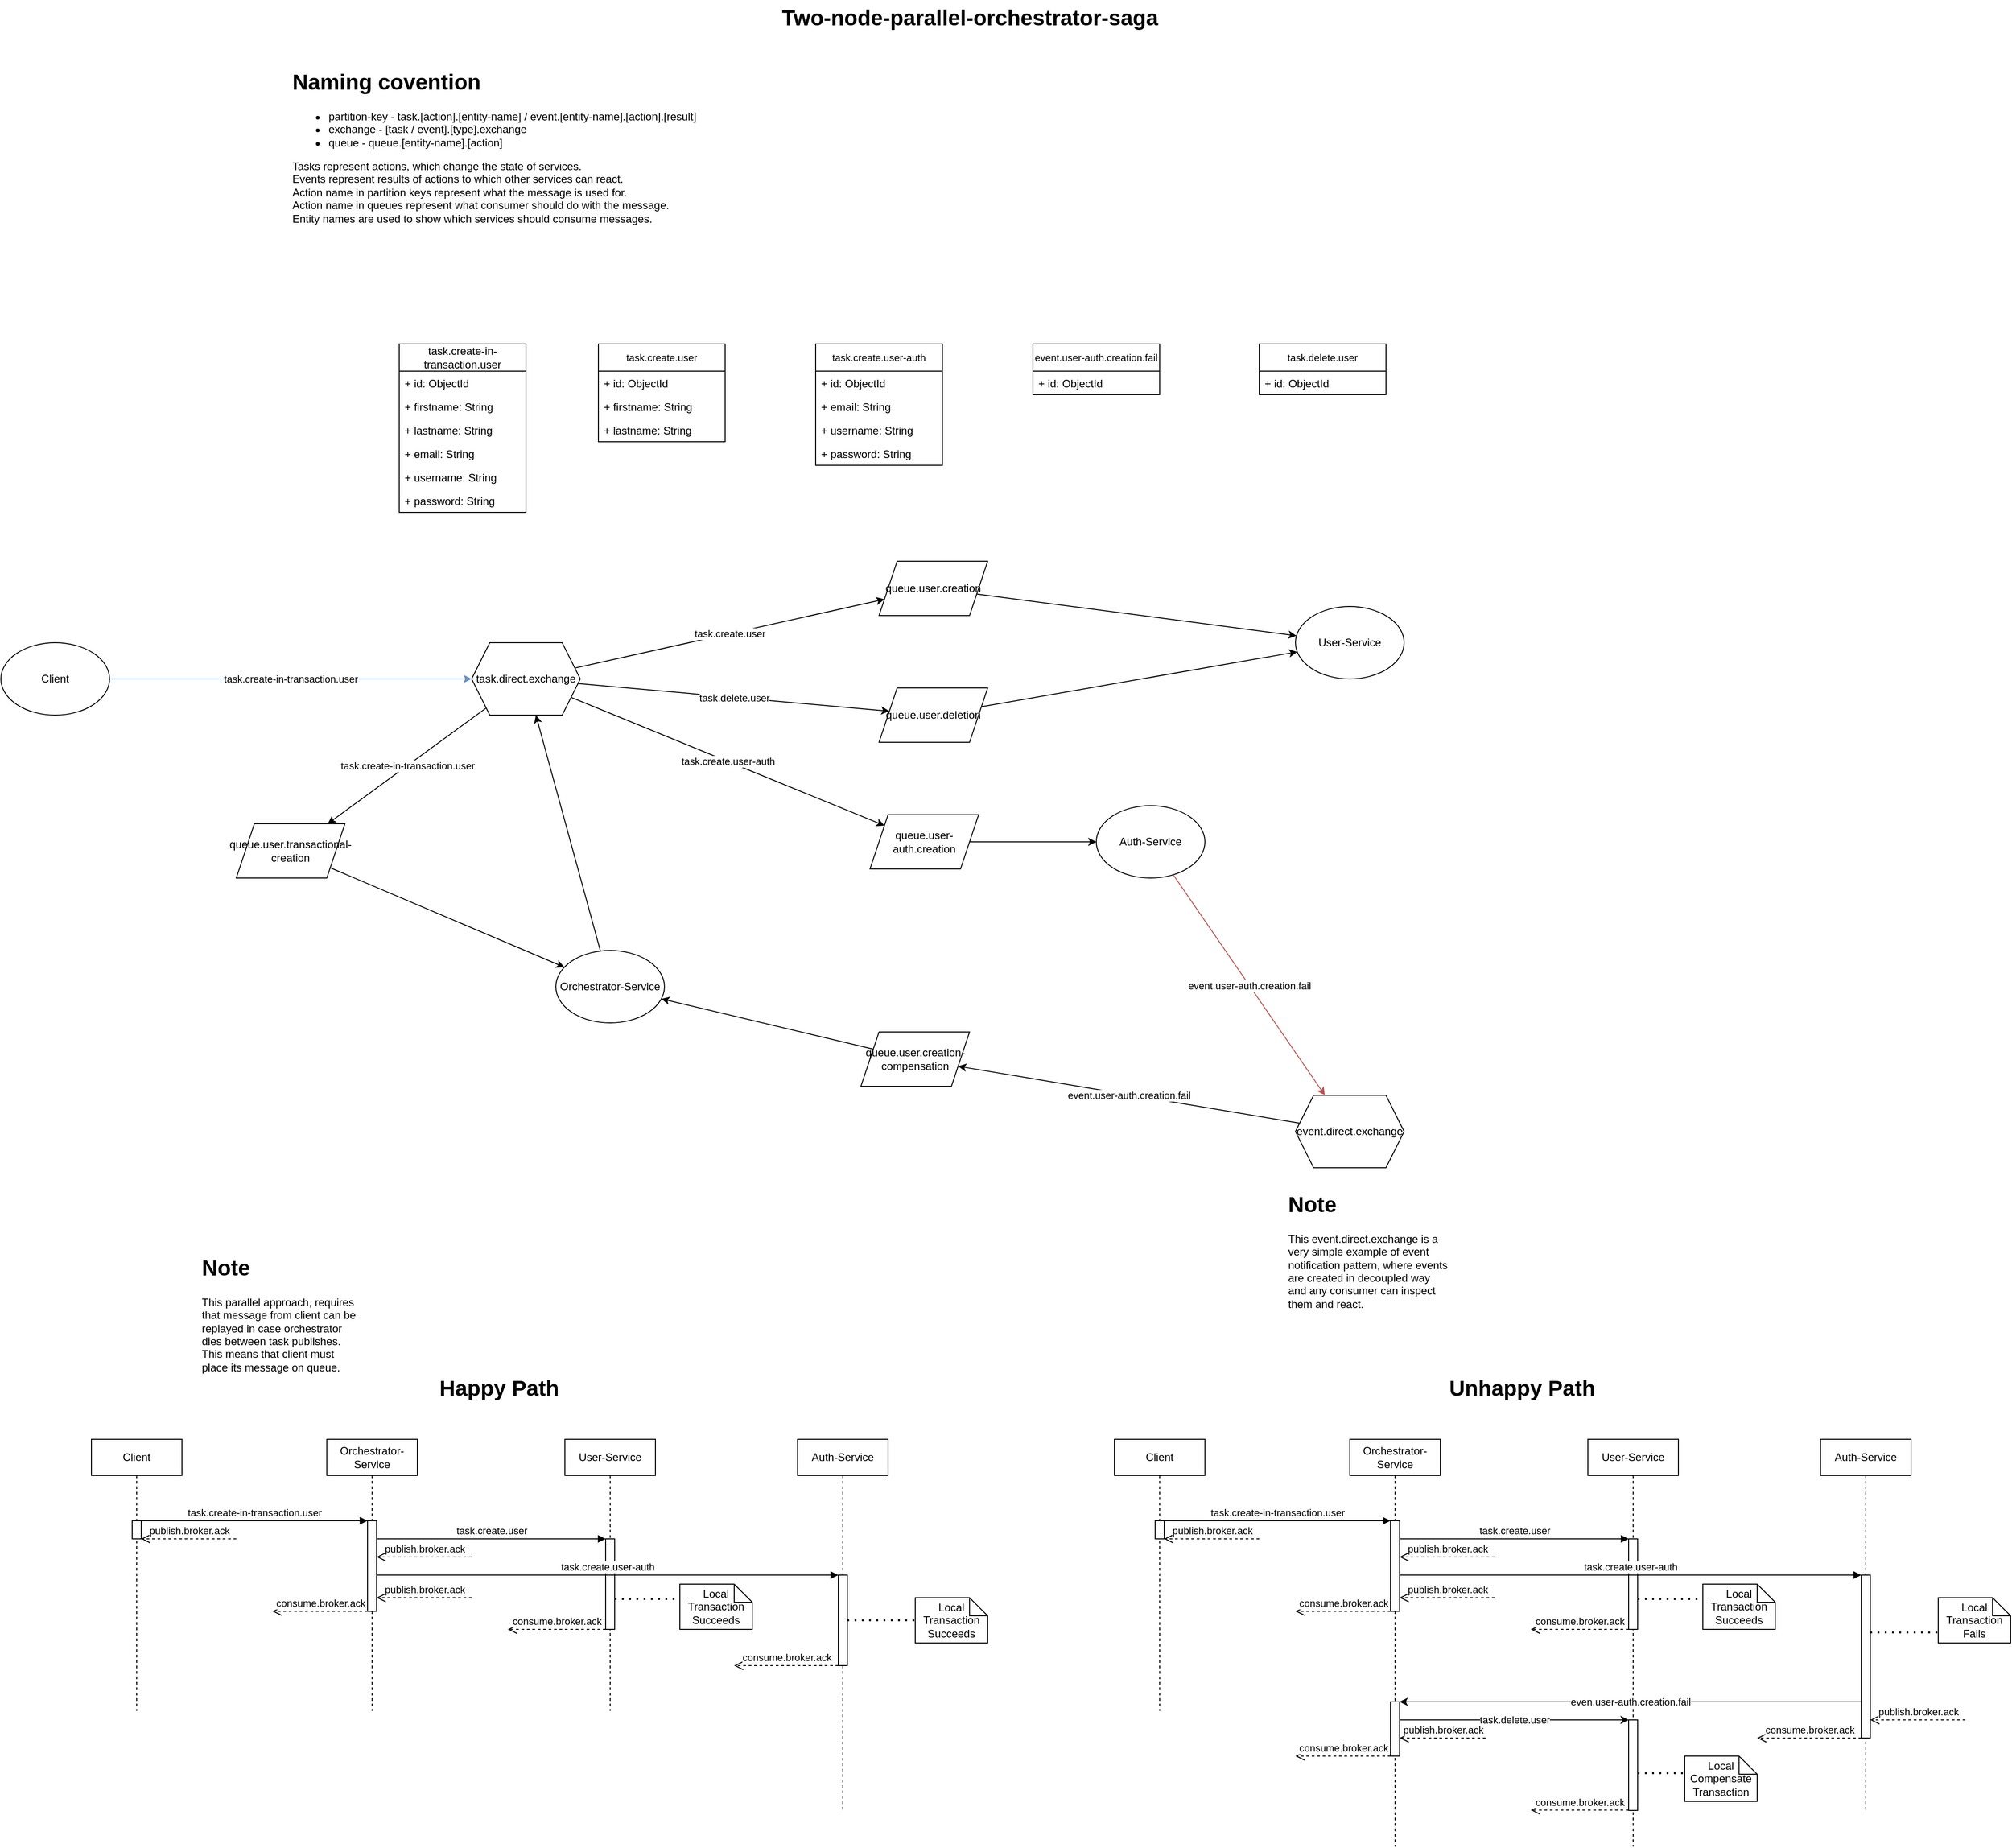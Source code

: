 <mxfile version="24.7.16">
  <diagram name="Page-1" id="NzpP9i2TKMvt96Eljstn">
    <mxGraphModel dx="2901" dy="1180" grid="1" gridSize="10" guides="1" tooltips="1" connect="1" arrows="1" fold="1" page="1" pageScale="1" pageWidth="827" pageHeight="1169" math="0" shadow="0">
      <root>
        <mxCell id="0" />
        <mxCell id="1" parent="0" />
        <mxCell id="4glLAtaTAABjFDv6GbT7-25" value="task.create-in-transaction.user" style="swimlane;fontStyle=0;childLayout=stackLayout;horizontal=1;startSize=30;fillColor=none;horizontalStack=0;resizeParent=1;resizeParentMax=0;resizeLast=0;collapsible=1;marginBottom=0;whiteSpace=wrap;html=1;" parent="1" vertex="1">
          <mxGeometry x="120" y="600" width="140" height="186" as="geometry" />
        </mxCell>
        <mxCell id="4glLAtaTAABjFDv6GbT7-26" value="+ id: ObjectId" style="text;strokeColor=none;fillColor=none;align=left;verticalAlign=top;spacingLeft=4;spacingRight=4;overflow=hidden;rotatable=0;points=[[0,0.5],[1,0.5]];portConstraint=eastwest;whiteSpace=wrap;html=1;" parent="4glLAtaTAABjFDv6GbT7-25" vertex="1">
          <mxGeometry y="30" width="140" height="26" as="geometry" />
        </mxCell>
        <mxCell id="4glLAtaTAABjFDv6GbT7-27" value="+ firstname: String" style="text;strokeColor=none;fillColor=none;align=left;verticalAlign=top;spacingLeft=4;spacingRight=4;overflow=hidden;rotatable=0;points=[[0,0.5],[1,0.5]];portConstraint=eastwest;whiteSpace=wrap;html=1;" parent="4glLAtaTAABjFDv6GbT7-25" vertex="1">
          <mxGeometry y="56" width="140" height="26" as="geometry" />
        </mxCell>
        <mxCell id="4glLAtaTAABjFDv6GbT7-28" value="+ lastname: String" style="text;strokeColor=none;fillColor=none;align=left;verticalAlign=top;spacingLeft=4;spacingRight=4;overflow=hidden;rotatable=0;points=[[0,0.5],[1,0.5]];portConstraint=eastwest;whiteSpace=wrap;html=1;" parent="4glLAtaTAABjFDv6GbT7-25" vertex="1">
          <mxGeometry y="82" width="140" height="26" as="geometry" />
        </mxCell>
        <mxCell id="4glLAtaTAABjFDv6GbT7-119" value="+ email: String" style="text;strokeColor=none;fillColor=none;align=left;verticalAlign=top;spacingLeft=4;spacingRight=4;overflow=hidden;rotatable=0;points=[[0,0.5],[1,0.5]];portConstraint=eastwest;whiteSpace=wrap;html=1;" parent="4glLAtaTAABjFDv6GbT7-25" vertex="1">
          <mxGeometry y="108" width="140" height="26" as="geometry" />
        </mxCell>
        <mxCell id="4glLAtaTAABjFDv6GbT7-120" value="+ username: String" style="text;strokeColor=none;fillColor=none;align=left;verticalAlign=top;spacingLeft=4;spacingRight=4;overflow=hidden;rotatable=0;points=[[0,0.5],[1,0.5]];portConstraint=eastwest;whiteSpace=wrap;html=1;" parent="4glLAtaTAABjFDv6GbT7-25" vertex="1">
          <mxGeometry y="134" width="140" height="26" as="geometry" />
        </mxCell>
        <mxCell id="4glLAtaTAABjFDv6GbT7-121" value="+ password: String" style="text;strokeColor=none;fillColor=none;align=left;verticalAlign=top;spacingLeft=4;spacingRight=4;overflow=hidden;rotatable=0;points=[[0,0.5],[1,0.5]];portConstraint=eastwest;whiteSpace=wrap;html=1;" parent="4glLAtaTAABjFDv6GbT7-25" vertex="1">
          <mxGeometry y="160" width="140" height="26" as="geometry" />
        </mxCell>
        <mxCell id="4glLAtaTAABjFDv6GbT7-57" value="task.direct.exchange" style="shape=hexagon;perimeter=hexagonPerimeter2;whiteSpace=wrap;html=1;fixedSize=1;" parent="1" vertex="1">
          <mxGeometry x="200" y="930" width="120" height="80" as="geometry" />
        </mxCell>
        <mxCell id="4glLAtaTAABjFDv6GbT7-58" value="event.direct.exchange" style="shape=hexagon;perimeter=hexagonPerimeter2;whiteSpace=wrap;html=1;fixedSize=1;" parent="1" vertex="1">
          <mxGeometry x="1110" y="1430" width="120" height="80" as="geometry" />
        </mxCell>
        <mxCell id="4glLAtaTAABjFDv6GbT7-59" value="queue.user.creation" style="shape=parallelogram;perimeter=parallelogramPerimeter;whiteSpace=wrap;html=1;fixedSize=1;" parent="1" vertex="1">
          <mxGeometry x="650" y="840" width="120" height="60" as="geometry" />
        </mxCell>
        <mxCell id="4glLAtaTAABjFDv6GbT7-60" value="" style="endArrow=classic;html=1;rounded=0;" parent="1" source="4glLAtaTAABjFDv6GbT7-57" target="4glLAtaTAABjFDv6GbT7-59" edge="1">
          <mxGeometry relative="1" as="geometry">
            <mxPoint x="410" y="950" as="sourcePoint" />
            <mxPoint x="610" y="950" as="targetPoint" />
          </mxGeometry>
        </mxCell>
        <mxCell id="4glLAtaTAABjFDv6GbT7-61" value="task.create.user" style="edgeLabel;resizable=0;html=1;;align=center;verticalAlign=middle;" parent="4glLAtaTAABjFDv6GbT7-60" connectable="0" vertex="1">
          <mxGeometry relative="1" as="geometry" />
        </mxCell>
        <mxCell id="4glLAtaTAABjFDv6GbT7-62" value="" style="endArrow=classic;html=1;rounded=0;" parent="1" source="4glLAtaTAABjFDv6GbT7-57" target="4glLAtaTAABjFDv6GbT7-64" edge="1">
          <mxGeometry relative="1" as="geometry">
            <mxPoint x="360" y="1076" as="sourcePoint" />
            <mxPoint x="550" y="1050" as="targetPoint" />
          </mxGeometry>
        </mxCell>
        <mxCell id="4glLAtaTAABjFDv6GbT7-63" value="task.delete.user" style="edgeLabel;resizable=0;html=1;;align=center;verticalAlign=middle;" parent="4glLAtaTAABjFDv6GbT7-62" connectable="0" vertex="1">
          <mxGeometry relative="1" as="geometry" />
        </mxCell>
        <mxCell id="4glLAtaTAABjFDv6GbT7-64" value="queue.user.deletion" style="shape=parallelogram;perimeter=parallelogramPerimeter;whiteSpace=wrap;html=1;fixedSize=1;" parent="1" vertex="1">
          <mxGeometry x="650" y="980" width="120" height="60" as="geometry" />
        </mxCell>
        <mxCell id="4glLAtaTAABjFDv6GbT7-65" value="queue.user-auth.creation" style="shape=parallelogram;perimeter=parallelogramPerimeter;whiteSpace=wrap;html=1;fixedSize=1;" parent="1" vertex="1">
          <mxGeometry x="640" y="1120" width="120" height="60" as="geometry" />
        </mxCell>
        <mxCell id="4glLAtaTAABjFDv6GbT7-66" value="" style="endArrow=classic;html=1;rounded=0;" parent="1" source="4glLAtaTAABjFDv6GbT7-57" target="4glLAtaTAABjFDv6GbT7-65" edge="1">
          <mxGeometry relative="1" as="geometry">
            <mxPoint x="280" y="1060" as="sourcePoint" />
            <mxPoint x="626" y="1106" as="targetPoint" />
          </mxGeometry>
        </mxCell>
        <mxCell id="4glLAtaTAABjFDv6GbT7-67" value="task.create.user-auth" style="edgeLabel;resizable=0;html=1;;align=center;verticalAlign=middle;" parent="4glLAtaTAABjFDv6GbT7-66" connectable="0" vertex="1">
          <mxGeometry relative="1" as="geometry" />
        </mxCell>
        <mxCell id="4glLAtaTAABjFDv6GbT7-68" value="" style="endArrow=classic;html=1;rounded=0;" parent="1" source="4glLAtaTAABjFDv6GbT7-58" target="4glLAtaTAABjFDv6GbT7-70" edge="1">
          <mxGeometry relative="1" as="geometry">
            <mxPoint x="390" y="1396" as="sourcePoint" />
            <mxPoint x="620" y="1290" as="targetPoint" />
          </mxGeometry>
        </mxCell>
        <mxCell id="4glLAtaTAABjFDv6GbT7-69" value="event.user-auth.creation.fail" style="edgeLabel;resizable=0;html=1;;align=center;verticalAlign=middle;" parent="4glLAtaTAABjFDv6GbT7-68" connectable="0" vertex="1">
          <mxGeometry relative="1" as="geometry" />
        </mxCell>
        <mxCell id="4glLAtaTAABjFDv6GbT7-70" value="queue.user.creation-compensation" style="shape=parallelogram;perimeter=parallelogramPerimeter;whiteSpace=wrap;html=1;fixedSize=1;" parent="1" vertex="1">
          <mxGeometry x="630" y="1360" width="120" height="60" as="geometry" />
        </mxCell>
        <mxCell id="4glLAtaTAABjFDv6GbT7-78" value="Orchestrator-Service" style="shape=umlLifeline;perimeter=lifelinePerimeter;whiteSpace=wrap;html=1;container=1;dropTarget=0;collapsible=0;recursiveResize=0;outlineConnect=0;portConstraint=eastwest;newEdgeStyle={&quot;curved&quot;:0,&quot;rounded&quot;:0};" parent="1" vertex="1">
          <mxGeometry x="40" y="1810" width="100" height="300" as="geometry" />
        </mxCell>
        <mxCell id="4glLAtaTAABjFDv6GbT7-151" value="" style="html=1;perimeter=orthogonalPerimeter;outlineConnect=0;targetShapes=umlLifeline;portConstraint=eastwest;newEdgeStyle={&quot;curved&quot;:0,&quot;rounded&quot;:0};points=[[0,0,0,0,0],[0,0.25,0,0,0],[0,0.5,0,0,0],[0,0.75,0,0,0],[0,1,0,0,0],[0.25,0,0,0,0],[0.25,1,0,0,0],[0.5,0,0,0,0],[0.5,1,0,0,0],[0.75,0,0,0,0],[0.75,1,0,0,0],[1,0,0,0,0],[1,0.25,0,0,0],[1,0.5,0,0,0],[1,0.75,0,0,0],[1,1,0,0,0]];" parent="4glLAtaTAABjFDv6GbT7-78" vertex="1">
          <mxGeometry x="45" y="90" width="10" height="100" as="geometry" />
        </mxCell>
        <mxCell id="4glLAtaTAABjFDv6GbT7-83" value="Client" style="shape=umlLifeline;perimeter=lifelinePerimeter;whiteSpace=wrap;html=1;container=1;dropTarget=0;collapsible=0;recursiveResize=0;outlineConnect=0;portConstraint=eastwest;newEdgeStyle={&quot;curved&quot;:0,&quot;rounded&quot;:0};" parent="1" vertex="1">
          <mxGeometry x="-220" y="1810" width="100" height="300" as="geometry" />
        </mxCell>
        <mxCell id="4glLAtaTAABjFDv6GbT7-84" value="" style="html=1;perimeter=orthogonalPerimeter;outlineConnect=0;targetShapes=umlLifeline;portConstraint=eastwest;newEdgeStyle={&quot;curved&quot;:0,&quot;rounded&quot;:0};" parent="4glLAtaTAABjFDv6GbT7-83" vertex="1">
          <mxGeometry x="45" y="90" width="10" height="20" as="geometry" />
        </mxCell>
        <mxCell id="4glLAtaTAABjFDv6GbT7-85" value="User-Service" style="ellipse;whiteSpace=wrap;html=1;" parent="1" vertex="1">
          <mxGeometry x="1110" y="890" width="120" height="80" as="geometry" />
        </mxCell>
        <mxCell id="4glLAtaTAABjFDv6GbT7-86" value="" style="endArrow=classic;html=1;rounded=0;" parent="1" source="4glLAtaTAABjFDv6GbT7-59" target="4glLAtaTAABjFDv6GbT7-85" edge="1">
          <mxGeometry width="50" height="50" relative="1" as="geometry">
            <mxPoint x="870" y="750" as="sourcePoint" />
            <mxPoint x="1061" y="809" as="targetPoint" />
          </mxGeometry>
        </mxCell>
        <mxCell id="4glLAtaTAABjFDv6GbT7-87" value="" style="endArrow=classic;html=1;rounded=0;" parent="1" source="4glLAtaTAABjFDv6GbT7-64" target="4glLAtaTAABjFDv6GbT7-85" edge="1">
          <mxGeometry width="50" height="50" relative="1" as="geometry">
            <mxPoint x="850" y="1090" as="sourcePoint" />
            <mxPoint x="1036" y="1152" as="targetPoint" />
          </mxGeometry>
        </mxCell>
        <mxCell id="4glLAtaTAABjFDv6GbT7-88" value="Auth-Service" style="ellipse;whiteSpace=wrap;html=1;" parent="1" vertex="1">
          <mxGeometry x="890" y="1110" width="120" height="80" as="geometry" />
        </mxCell>
        <mxCell id="4glLAtaTAABjFDv6GbT7-89" value="" style="endArrow=classic;html=1;rounded=0;" parent="1" source="4glLAtaTAABjFDv6GbT7-65" target="4glLAtaTAABjFDv6GbT7-88" edge="1">
          <mxGeometry width="50" height="50" relative="1" as="geometry">
            <mxPoint x="827" y="1080" as="sourcePoint" />
            <mxPoint x="1016" y="1030" as="targetPoint" />
          </mxGeometry>
        </mxCell>
        <mxCell id="4glLAtaTAABjFDv6GbT7-91" value="Orchestrator-Service" style="ellipse;whiteSpace=wrap;html=1;" parent="1" vertex="1">
          <mxGeometry x="293" y="1270" width="120" height="80" as="geometry" />
        </mxCell>
        <mxCell id="4glLAtaTAABjFDv6GbT7-92" value="" style="endArrow=classic;html=1;rounded=0;" parent="1" source="4glLAtaTAABjFDv6GbT7-70" target="4glLAtaTAABjFDv6GbT7-91" edge="1">
          <mxGeometry width="50" height="50" relative="1" as="geometry">
            <mxPoint x="760" y="1160" as="sourcePoint" />
            <mxPoint x="970" y="1160" as="targetPoint" />
          </mxGeometry>
        </mxCell>
        <mxCell id="4glLAtaTAABjFDv6GbT7-93" value="" style="endArrow=classic;html=1;rounded=0;" parent="1" source="4glLAtaTAABjFDv6GbT7-91" target="4glLAtaTAABjFDv6GbT7-57" edge="1">
          <mxGeometry width="50" height="50" relative="1" as="geometry">
            <mxPoint x="676" y="1461" as="sourcePoint" />
            <mxPoint x="413" y="1342" as="targetPoint" />
          </mxGeometry>
        </mxCell>
        <mxCell id="4glLAtaTAABjFDv6GbT7-100" value="" style="endArrow=classic;html=1;rounded=0;fillColor=#f8cecc;strokeColor=#b85450;" parent="1" source="4glLAtaTAABjFDv6GbT7-88" target="4glLAtaTAABjFDv6GbT7-58" edge="1">
          <mxGeometry relative="1" as="geometry">
            <mxPoint x="1080" y="1350" as="sourcePoint" />
            <mxPoint x="730" y="1350" as="targetPoint" />
          </mxGeometry>
        </mxCell>
        <mxCell id="4glLAtaTAABjFDv6GbT7-101" value="event.user-auth.creation.fail" style="edgeLabel;resizable=0;html=1;;align=center;verticalAlign=middle;" parent="4glLAtaTAABjFDv6GbT7-100" connectable="0" vertex="1">
          <mxGeometry relative="1" as="geometry" />
        </mxCell>
        <mxCell id="4glLAtaTAABjFDv6GbT7-109" value="" style="endArrow=classic;html=1;rounded=0;" parent="1" source="4glLAtaTAABjFDv6GbT7-57" target="4glLAtaTAABjFDv6GbT7-111" edge="1">
          <mxGeometry relative="1" as="geometry">
            <mxPoint x="-30" y="1496" as="sourcePoint" />
            <mxPoint x="70" y="1340" as="targetPoint" />
          </mxGeometry>
        </mxCell>
        <mxCell id="4glLAtaTAABjFDv6GbT7-110" value="task.create-in-transaction.user" style="edgeLabel;resizable=0;html=1;;align=center;verticalAlign=middle;" parent="4glLAtaTAABjFDv6GbT7-109" connectable="0" vertex="1">
          <mxGeometry relative="1" as="geometry" />
        </mxCell>
        <mxCell id="4glLAtaTAABjFDv6GbT7-111" value="queue.user.transactional-creation" style="shape=parallelogram;perimeter=parallelogramPerimeter;whiteSpace=wrap;html=1;fixedSize=1;" parent="1" vertex="1">
          <mxGeometry x="-60" y="1130" width="120" height="60" as="geometry" />
        </mxCell>
        <mxCell id="4glLAtaTAABjFDv6GbT7-112" value="" style="endArrow=classic;html=1;rounded=0;" parent="1" source="4glLAtaTAABjFDv6GbT7-111" target="4glLAtaTAABjFDv6GbT7-91" edge="1">
          <mxGeometry width="50" height="50" relative="1" as="geometry">
            <mxPoint x="352" y="1281" as="sourcePoint" />
            <mxPoint x="281" y="1020" as="targetPoint" />
          </mxGeometry>
        </mxCell>
        <mxCell id="4glLAtaTAABjFDv6GbT7-114" value="Client" style="ellipse;whiteSpace=wrap;html=1;" parent="1" vertex="1">
          <mxGeometry x="-320" y="930" width="120" height="80" as="geometry" />
        </mxCell>
        <mxCell id="4glLAtaTAABjFDv6GbT7-115" value="" style="endArrow=classic;html=1;rounded=0;fillColor=#dae8fc;strokeColor=#6c8ebf;" parent="1" source="4glLAtaTAABjFDv6GbT7-114" target="4glLAtaTAABjFDv6GbT7-57" edge="1">
          <mxGeometry relative="1" as="geometry">
            <mxPoint x="226" y="1012" as="sourcePoint" />
            <mxPoint x="51" y="1140" as="targetPoint" />
          </mxGeometry>
        </mxCell>
        <mxCell id="4glLAtaTAABjFDv6GbT7-116" value="task.create-in-transaction.user" style="edgeLabel;resizable=0;html=1;;align=center;verticalAlign=middle;" parent="4glLAtaTAABjFDv6GbT7-115" connectable="0" vertex="1">
          <mxGeometry relative="1" as="geometry" />
        </mxCell>
        <mxCell id="4glLAtaTAABjFDv6GbT7-122" value="Two-node-parallel-orchestrator-saga" style="text;strokeColor=none;fillColor=none;html=1;fontSize=24;fontStyle=1;verticalAlign=middle;align=center;" parent="1" vertex="1">
          <mxGeometry x="700" y="220" width="100" height="40" as="geometry" />
        </mxCell>
        <mxCell id="4glLAtaTAABjFDv6GbT7-123" value="&lt;h1 style=&quot;margin-top: 0px;&quot;&gt;Naming covention&lt;/h1&gt;&lt;p&gt;&lt;/p&gt;&lt;ul&gt;&lt;li&gt;partition-key - task.[action].[entity-name] / event.[entity-name].[action].[result]&lt;/li&gt;&lt;li&gt;exchange - [task / event].[type].exchange&lt;/li&gt;&lt;li&gt;queue - queue.[entity-name].[action]&lt;/li&gt;&lt;/ul&gt;&lt;div&gt;Tasks represent actions, which change the state of services.&lt;/div&gt;&lt;div&gt;Events represent results of actions to which other services can react.&lt;/div&gt;&lt;div&gt;Action name in partition keys represent what the message is used for.&lt;/div&gt;&lt;div&gt;Action name in queues represent what consumer should do with the message.&lt;/div&gt;&lt;div&gt;Entity names are used to show which services should consume messages.&lt;/div&gt;&lt;p&gt;&lt;/p&gt;" style="text;html=1;whiteSpace=wrap;overflow=hidden;rounded=0;" parent="1" vertex="1">
          <mxGeometry y="290" width="460" height="190" as="geometry" />
        </mxCell>
        <mxCell id="4glLAtaTAABjFDv6GbT7-125" value="&lt;h1 style=&quot;margin-top: 0px;&quot;&gt;Note&lt;/h1&gt;&lt;p&gt;This event.direct.exchange is a very simple example of event notification pattern, where events are created in decoupled way and any consumer can inspect them and react.&lt;/p&gt;" style="text;html=1;whiteSpace=wrap;overflow=hidden;rounded=0;" parent="1" vertex="1">
          <mxGeometry x="1100" y="1530" width="180" height="140" as="geometry" />
        </mxCell>
        <mxCell id="4glLAtaTAABjFDv6GbT7-126" value="Happy Path" style="text;strokeColor=none;fillColor=none;html=1;fontSize=24;fontStyle=1;verticalAlign=middle;align=center;" parent="1" vertex="1">
          <mxGeometry x="180" y="1734" width="100" height="40" as="geometry" />
        </mxCell>
        <mxCell id="4glLAtaTAABjFDv6GbT7-127" value="task.create-in-transaction.user" style="html=1;verticalAlign=bottom;endArrow=block;curved=0;rounded=0;entryX=0;entryY=0;entryDx=0;entryDy=0;entryPerimeter=0;exitX=1;exitY=0;exitDx=0;exitDy=0;" parent="1" source="4glLAtaTAABjFDv6GbT7-84" edge="1">
          <mxGeometry width="80" relative="1" as="geometry">
            <mxPoint x="-250" y="1900" as="sourcePoint" />
            <mxPoint x="85" y="1900" as="targetPoint" />
          </mxGeometry>
        </mxCell>
        <mxCell id="4glLAtaTAABjFDv6GbT7-133" value="task.create.user" style="html=1;verticalAlign=bottom;endArrow=block;curved=0;rounded=0;entryX=0;entryY=0;entryDx=0;entryDy=0;entryPerimeter=0;" parent="1" target="4glLAtaTAABjFDv6GbT7-135" edge="1">
          <mxGeometry width="80" relative="1" as="geometry">
            <mxPoint x="95" y="1920" as="sourcePoint" />
            <mxPoint x="280" y="1920" as="targetPoint" />
          </mxGeometry>
        </mxCell>
        <mxCell id="4glLAtaTAABjFDv6GbT7-134" value="User-Service" style="shape=umlLifeline;perimeter=lifelinePerimeter;whiteSpace=wrap;html=1;container=1;dropTarget=0;collapsible=0;recursiveResize=0;outlineConnect=0;portConstraint=eastwest;newEdgeStyle={&quot;curved&quot;:0,&quot;rounded&quot;:0};" parent="1" vertex="1">
          <mxGeometry x="303" y="1810" width="100" height="300" as="geometry" />
        </mxCell>
        <mxCell id="4glLAtaTAABjFDv6GbT7-135" value="" style="html=1;perimeter=orthogonalPerimeter;outlineConnect=0;targetShapes=umlLifeline;portConstraint=eastwest;newEdgeStyle={&quot;curved&quot;:0,&quot;rounded&quot;:0};points=[[0,0,0,0,0],[0,0.25,0,0,0],[0,0.5,0,0,0],[0,0.75,0,0,0],[0,1,0,0,0],[0.25,0,0,0,0],[0.25,1,0,0,0],[0.5,0,0,0,0],[0.5,1,0,0,0],[0.75,0,0,0,0],[0.75,1,0,0,0],[1,0,0,0,0],[1,0.25,0,0,0],[1,0.5,0,0,0],[1,0.75,0,0,0],[1,1,0,0,0]];" parent="4glLAtaTAABjFDv6GbT7-134" vertex="1">
          <mxGeometry x="45" y="110" width="10" height="100" as="geometry" />
        </mxCell>
        <mxCell id="4glLAtaTAABjFDv6GbT7-142" value="publish.broker.ack" style="html=1;verticalAlign=bottom;endArrow=open;dashed=1;endSize=8;curved=0;rounded=0;entryX=1;entryY=1;entryDx=0;entryDy=0;" parent="1" target="4glLAtaTAABjFDv6GbT7-84" edge="1">
          <mxGeometry relative="1" as="geometry">
            <mxPoint x="-60" y="1920" as="sourcePoint" />
            <mxPoint x="-280" y="1920" as="targetPoint" />
          </mxGeometry>
        </mxCell>
        <mxCell id="4glLAtaTAABjFDv6GbT7-146" value="consume.broker.ack" style="html=1;verticalAlign=bottom;endArrow=open;dashed=1;endSize=8;curved=0;rounded=0;" parent="1" source="4glLAtaTAABjFDv6GbT7-135" edge="1">
          <mxGeometry relative="1" as="geometry">
            <mxPoint x="385" y="2020" as="sourcePoint" />
            <mxPoint x="240" y="2020" as="targetPoint" />
          </mxGeometry>
        </mxCell>
        <mxCell id="4glLAtaTAABjFDv6GbT7-147" value="Local Transaction&lt;div&gt;Succeeds&lt;/div&gt;" style="shape=note;size=20;whiteSpace=wrap;html=1;" parent="1" vertex="1">
          <mxGeometry x="430" y="1970" width="80" height="50" as="geometry" />
        </mxCell>
        <mxCell id="4glLAtaTAABjFDv6GbT7-149" value="" style="endArrow=none;dashed=1;html=1;dashPattern=1 3;strokeWidth=2;rounded=0;" parent="1" source="4glLAtaTAABjFDv6GbT7-135" target="4glLAtaTAABjFDv6GbT7-147" edge="1">
          <mxGeometry width="50" height="50" relative="1" as="geometry">
            <mxPoint x="510" y="2100" as="sourcePoint" />
            <mxPoint x="560" y="2050" as="targetPoint" />
          </mxGeometry>
        </mxCell>
        <mxCell id="4glLAtaTAABjFDv6GbT7-153" value="Auth-Service" style="shape=umlLifeline;perimeter=lifelinePerimeter;whiteSpace=wrap;html=1;container=1;dropTarget=0;collapsible=0;recursiveResize=0;outlineConnect=0;portConstraint=eastwest;newEdgeStyle={&quot;curved&quot;:0,&quot;rounded&quot;:0};" parent="1" vertex="1">
          <mxGeometry x="560" y="1810" width="100" height="410" as="geometry" />
        </mxCell>
        <mxCell id="4glLAtaTAABjFDv6GbT7-154" value="" style="html=1;perimeter=orthogonalPerimeter;outlineConnect=0;targetShapes=umlLifeline;portConstraint=eastwest;newEdgeStyle={&quot;curved&quot;:0,&quot;rounded&quot;:0};points=[[0,0,0,0,0],[0,0.25,0,0,0],[0,0.5,0,0,0],[0,0.75,0,0,0],[0,1,0,0,0],[0.25,0,0,0,0],[0.25,1,0,0,0],[0.5,0,0,0,0],[0.5,1,0,0,0],[0.75,0,0,0,0],[0.75,1,0,0,0],[1,0,0,0,0],[1,0.25,0,0,0],[1,0.5,0,0,0],[1,0.75,0,0,0],[1,1,0,0,0]];" parent="4glLAtaTAABjFDv6GbT7-153" vertex="1">
          <mxGeometry x="45" y="150" width="10" height="100" as="geometry" />
        </mxCell>
        <mxCell id="4glLAtaTAABjFDv6GbT7-155" value="task.create.user-auth" style="html=1;verticalAlign=bottom;endArrow=block;curved=0;rounded=0;entryX=0;entryY=0;entryDx=0;entryDy=0;entryPerimeter=0;" parent="1" source="4glLAtaTAABjFDv6GbT7-151" target="4glLAtaTAABjFDv6GbT7-154" edge="1">
          <mxGeometry width="80" relative="1" as="geometry">
            <mxPoint x="190" y="2040" as="sourcePoint" />
            <mxPoint x="600" y="2040" as="targetPoint" />
          </mxGeometry>
        </mxCell>
        <mxCell id="4glLAtaTAABjFDv6GbT7-156" value="consume.broker.ack" style="html=1;verticalAlign=bottom;endArrow=open;dashed=1;endSize=8;curved=0;rounded=0;exitX=0;exitY=1;exitDx=0;exitDy=0;exitPerimeter=0;" parent="1" source="4glLAtaTAABjFDv6GbT7-154" edge="1">
          <mxGeometry relative="1" as="geometry">
            <mxPoint x="655" y="2140" as="sourcePoint" />
            <mxPoint x="490" y="2060" as="targetPoint" />
          </mxGeometry>
        </mxCell>
        <mxCell id="4glLAtaTAABjFDv6GbT7-158" value="" style="endArrow=none;dashed=1;html=1;dashPattern=1 3;strokeWidth=2;rounded=0;" parent="1" source="4glLAtaTAABjFDv6GbT7-154" target="4glLAtaTAABjFDv6GbT7-265" edge="1">
          <mxGeometry width="50" height="50" relative="1" as="geometry">
            <mxPoint x="715" y="2080" as="sourcePoint" />
            <mxPoint x="670" y="2090" as="targetPoint" />
          </mxGeometry>
        </mxCell>
        <mxCell id="4glLAtaTAABjFDv6GbT7-159" value="publish.broker.ack" style="html=1;verticalAlign=bottom;endArrow=open;dashed=1;endSize=8;curved=0;rounded=0;" parent="1" edge="1">
          <mxGeometry x="-0.001" relative="1" as="geometry">
            <mxPoint x="200" y="1985" as="sourcePoint" />
            <mxPoint x="95" y="1985" as="targetPoint" />
            <Array as="points">
              <mxPoint x="160" y="1985" />
            </Array>
            <mxPoint as="offset" />
          </mxGeometry>
        </mxCell>
        <mxCell id="4glLAtaTAABjFDv6GbT7-160" value="publish.broker.ack" style="html=1;verticalAlign=bottom;endArrow=open;dashed=1;endSize=8;curved=0;rounded=0;" parent="1" edge="1">
          <mxGeometry relative="1" as="geometry">
            <mxPoint x="200" y="1940" as="sourcePoint" />
            <mxPoint x="95" y="1940" as="targetPoint" />
          </mxGeometry>
        </mxCell>
        <mxCell id="4glLAtaTAABjFDv6GbT7-161" value="consume.broker.ack" style="html=1;verticalAlign=bottom;endArrow=open;dashed=1;endSize=8;curved=0;rounded=0;exitX=0;exitY=1;exitDx=0;exitDy=0;exitPerimeter=0;" parent="1" edge="1">
          <mxGeometry relative="1" as="geometry">
            <mxPoint x="85" y="2000" as="sourcePoint" />
            <mxPoint x="-20" y="2000" as="targetPoint" />
          </mxGeometry>
        </mxCell>
        <mxCell id="4glLAtaTAABjFDv6GbT7-265" value="Local Transaction&lt;div&gt;Succeeds&lt;/div&gt;" style="shape=note;size=20;whiteSpace=wrap;html=1;" parent="1" vertex="1">
          <mxGeometry x="690" y="1985" width="80" height="50" as="geometry" />
        </mxCell>
        <mxCell id="4glLAtaTAABjFDv6GbT7-285" value="&lt;span style=&quot;font-size: 11px; text-wrap: nowrap; background-color: rgb(255, 255, 255);&quot;&gt;task.create.user-auth&lt;/span&gt;" style="swimlane;fontStyle=0;childLayout=stackLayout;horizontal=1;startSize=30;fillColor=none;horizontalStack=0;resizeParent=1;resizeParentMax=0;resizeLast=0;collapsible=1;marginBottom=0;whiteSpace=wrap;html=1;" parent="1" vertex="1">
          <mxGeometry x="580" y="600" width="140" height="134" as="geometry" />
        </mxCell>
        <mxCell id="4glLAtaTAABjFDv6GbT7-286" value="+ id: ObjectId" style="text;strokeColor=none;fillColor=none;align=left;verticalAlign=top;spacingLeft=4;spacingRight=4;overflow=hidden;rotatable=0;points=[[0,0.5],[1,0.5]];portConstraint=eastwest;whiteSpace=wrap;html=1;" parent="4glLAtaTAABjFDv6GbT7-285" vertex="1">
          <mxGeometry y="30" width="140" height="26" as="geometry" />
        </mxCell>
        <mxCell id="4glLAtaTAABjFDv6GbT7-289" value="+ email: String" style="text;strokeColor=none;fillColor=none;align=left;verticalAlign=top;spacingLeft=4;spacingRight=4;overflow=hidden;rotatable=0;points=[[0,0.5],[1,0.5]];portConstraint=eastwest;whiteSpace=wrap;html=1;" parent="4glLAtaTAABjFDv6GbT7-285" vertex="1">
          <mxGeometry y="56" width="140" height="26" as="geometry" />
        </mxCell>
        <mxCell id="4glLAtaTAABjFDv6GbT7-290" value="+ username: String" style="text;strokeColor=none;fillColor=none;align=left;verticalAlign=top;spacingLeft=4;spacingRight=4;overflow=hidden;rotatable=0;points=[[0,0.5],[1,0.5]];portConstraint=eastwest;whiteSpace=wrap;html=1;" parent="4glLAtaTAABjFDv6GbT7-285" vertex="1">
          <mxGeometry y="82" width="140" height="26" as="geometry" />
        </mxCell>
        <mxCell id="4glLAtaTAABjFDv6GbT7-291" value="+ password: String" style="text;strokeColor=none;fillColor=none;align=left;verticalAlign=top;spacingLeft=4;spacingRight=4;overflow=hidden;rotatable=0;points=[[0,0.5],[1,0.5]];portConstraint=eastwest;whiteSpace=wrap;html=1;" parent="4glLAtaTAABjFDv6GbT7-285" vertex="1">
          <mxGeometry y="108" width="140" height="26" as="geometry" />
        </mxCell>
        <mxCell id="4glLAtaTAABjFDv6GbT7-292" value="&lt;span style=&quot;font-size: 11px; text-wrap: nowrap; background-color: rgb(255, 255, 255);&quot;&gt;task.delete.user&lt;/span&gt;" style="swimlane;fontStyle=0;childLayout=stackLayout;horizontal=1;startSize=30;fillColor=none;horizontalStack=0;resizeParent=1;resizeParentMax=0;resizeLast=0;collapsible=1;marginBottom=0;whiteSpace=wrap;html=1;" parent="1" vertex="1">
          <mxGeometry x="1070" y="600" width="140" height="56" as="geometry" />
        </mxCell>
        <mxCell id="4glLAtaTAABjFDv6GbT7-293" value="+ id: ObjectId" style="text;strokeColor=none;fillColor=none;align=left;verticalAlign=top;spacingLeft=4;spacingRight=4;overflow=hidden;rotatable=0;points=[[0,0.5],[1,0.5]];portConstraint=eastwest;whiteSpace=wrap;html=1;" parent="4glLAtaTAABjFDv6GbT7-292" vertex="1">
          <mxGeometry y="30" width="140" height="26" as="geometry" />
        </mxCell>
        <mxCell id="4glLAtaTAABjFDv6GbT7-297" value="&lt;span style=&quot;font-size: 11px; text-wrap: nowrap; background-color: rgb(255, 255, 255);&quot;&gt;task.create.user&lt;/span&gt;" style="swimlane;fontStyle=0;childLayout=stackLayout;horizontal=1;startSize=30;fillColor=none;horizontalStack=0;resizeParent=1;resizeParentMax=0;resizeLast=0;collapsible=1;marginBottom=0;whiteSpace=wrap;html=1;" parent="1" vertex="1">
          <mxGeometry x="340" y="600" width="140" height="108" as="geometry" />
        </mxCell>
        <mxCell id="4glLAtaTAABjFDv6GbT7-298" value="+ id: ObjectId" style="text;strokeColor=none;fillColor=none;align=left;verticalAlign=top;spacingLeft=4;spacingRight=4;overflow=hidden;rotatable=0;points=[[0,0.5],[1,0.5]];portConstraint=eastwest;whiteSpace=wrap;html=1;" parent="4glLAtaTAABjFDv6GbT7-297" vertex="1">
          <mxGeometry y="30" width="140" height="26" as="geometry" />
        </mxCell>
        <mxCell id="4glLAtaTAABjFDv6GbT7-299" value="+ firstname: String" style="text;strokeColor=none;fillColor=none;align=left;verticalAlign=top;spacingLeft=4;spacingRight=4;overflow=hidden;rotatable=0;points=[[0,0.5],[1,0.5]];portConstraint=eastwest;whiteSpace=wrap;html=1;" parent="4glLAtaTAABjFDv6GbT7-297" vertex="1">
          <mxGeometry y="56" width="140" height="26" as="geometry" />
        </mxCell>
        <mxCell id="4glLAtaTAABjFDv6GbT7-300" value="+ lastname: String" style="text;strokeColor=none;fillColor=none;align=left;verticalAlign=top;spacingLeft=4;spacingRight=4;overflow=hidden;rotatable=0;points=[[0,0.5],[1,0.5]];portConstraint=eastwest;whiteSpace=wrap;html=1;" parent="4glLAtaTAABjFDv6GbT7-297" vertex="1">
          <mxGeometry y="82" width="140" height="26" as="geometry" />
        </mxCell>
        <mxCell id="4glLAtaTAABjFDv6GbT7-309" value="&lt;span style=&quot;font-size: 11px; text-wrap: nowrap; background-color: rgb(255, 255, 255);&quot;&gt;event.user-auth.creation.fail&lt;/span&gt;" style="swimlane;fontStyle=0;childLayout=stackLayout;horizontal=1;startSize=30;fillColor=none;horizontalStack=0;resizeParent=1;resizeParentMax=0;resizeLast=0;collapsible=1;marginBottom=0;whiteSpace=wrap;html=1;" parent="1" vertex="1">
          <mxGeometry x="820" y="600" width="140" height="56" as="geometry" />
        </mxCell>
        <mxCell id="4glLAtaTAABjFDv6GbT7-310" value="+ id: ObjectId" style="text;strokeColor=none;fillColor=none;align=left;verticalAlign=top;spacingLeft=4;spacingRight=4;overflow=hidden;rotatable=0;points=[[0,0.5],[1,0.5]];portConstraint=eastwest;whiteSpace=wrap;html=1;" parent="4glLAtaTAABjFDv6GbT7-309" vertex="1">
          <mxGeometry y="30" width="140" height="26" as="geometry" />
        </mxCell>
        <mxCell id="2UcZvFc60_YvVKQtkJNw-1" value="&lt;h1 style=&quot;margin-top: 0px;&quot;&gt;Note&lt;/h1&gt;&lt;p&gt;This parallel approach, requires that message from client can be replayed in case orchestrator dies between task publishes. This means that client must place its message on queue.&lt;/p&gt;" style="text;html=1;whiteSpace=wrap;overflow=hidden;rounded=0;" parent="1" vertex="1">
          <mxGeometry x="-100" y="1600" width="180" height="140" as="geometry" />
        </mxCell>
        <mxCell id="2UcZvFc60_YvVKQtkJNw-2" value="Orchestrator-Service" style="shape=umlLifeline;perimeter=lifelinePerimeter;whiteSpace=wrap;html=1;container=1;dropTarget=0;collapsible=0;recursiveResize=0;outlineConnect=0;portConstraint=eastwest;newEdgeStyle={&quot;curved&quot;:0,&quot;rounded&quot;:0};" parent="1" vertex="1">
          <mxGeometry x="1170" y="1810" width="100" height="450" as="geometry" />
        </mxCell>
        <mxCell id="2UcZvFc60_YvVKQtkJNw-3" value="" style="html=1;perimeter=orthogonalPerimeter;outlineConnect=0;targetShapes=umlLifeline;portConstraint=eastwest;newEdgeStyle={&quot;curved&quot;:0,&quot;rounded&quot;:0};points=[[0,0,0,0,0],[0,0.25,0,0,0],[0,0.5,0,0,0],[0,0.75,0,0,0],[0,1,0,0,0],[0.25,0,0,0,0],[0.25,1,0,0,0],[0.5,0,0,0,0],[0.5,1,0,0,0],[0.75,0,0,0,0],[0.75,1,0,0,0],[1,0,0,0,0],[1,0.25,0,0,0],[1,0.5,0,0,0],[1,0.75,0,0,0],[1,1,0,0,0]];" parent="2UcZvFc60_YvVKQtkJNw-2" vertex="1">
          <mxGeometry x="45" y="90" width="10" height="100" as="geometry" />
        </mxCell>
        <mxCell id="2UcZvFc60_YvVKQtkJNw-26" value="" style="html=1;perimeter=orthogonalPerimeter;outlineConnect=0;targetShapes=umlLifeline;portConstraint=eastwest;newEdgeStyle={&quot;curved&quot;:0,&quot;rounded&quot;:0};points=[[0,0,0,0,0],[0,0.25,0,0,0],[0,0.5,0,0,0],[0,0.75,0,0,0],[0,1,0,0,0],[0.25,0,0,0,0],[0.25,1,0,0,0],[0.5,0,0,0,0],[0.5,1,0,0,0],[0.75,0,0,0,0],[0.75,1,0,0,0],[1,0,0,0,0],[1,0.25,0,0,0],[1,0.5,0,0,0],[1,0.75,0,0,0],[1,1,0,0,0]];" parent="2UcZvFc60_YvVKQtkJNw-2" vertex="1">
          <mxGeometry x="45" y="290" width="10" height="60" as="geometry" />
        </mxCell>
        <mxCell id="2UcZvFc60_YvVKQtkJNw-4" value="Client" style="shape=umlLifeline;perimeter=lifelinePerimeter;whiteSpace=wrap;html=1;container=1;dropTarget=0;collapsible=0;recursiveResize=0;outlineConnect=0;portConstraint=eastwest;newEdgeStyle={&quot;curved&quot;:0,&quot;rounded&quot;:0};" parent="1" vertex="1">
          <mxGeometry x="910" y="1810" width="100" height="300" as="geometry" />
        </mxCell>
        <mxCell id="2UcZvFc60_YvVKQtkJNw-5" value="" style="html=1;perimeter=orthogonalPerimeter;outlineConnect=0;targetShapes=umlLifeline;portConstraint=eastwest;newEdgeStyle={&quot;curved&quot;:0,&quot;rounded&quot;:0};" parent="2UcZvFc60_YvVKQtkJNw-4" vertex="1">
          <mxGeometry x="45" y="90" width="10" height="20" as="geometry" />
        </mxCell>
        <mxCell id="2UcZvFc60_YvVKQtkJNw-6" value="Unhappy Path" style="text;strokeColor=none;fillColor=none;html=1;fontSize=24;fontStyle=1;verticalAlign=middle;align=center;" parent="1" vertex="1">
          <mxGeometry x="1310" y="1734" width="100" height="40" as="geometry" />
        </mxCell>
        <mxCell id="2UcZvFc60_YvVKQtkJNw-7" value="task.create-in-transaction.user" style="html=1;verticalAlign=bottom;endArrow=block;curved=0;rounded=0;entryX=0;entryY=0;entryDx=0;entryDy=0;entryPerimeter=0;exitX=1;exitY=0;exitDx=0;exitDy=0;" parent="1" source="2UcZvFc60_YvVKQtkJNw-5" edge="1">
          <mxGeometry width="80" relative="1" as="geometry">
            <mxPoint x="880" y="1900" as="sourcePoint" />
            <mxPoint x="1215" y="1900" as="targetPoint" />
          </mxGeometry>
        </mxCell>
        <mxCell id="2UcZvFc60_YvVKQtkJNw-8" value="task.create.user" style="html=1;verticalAlign=bottom;endArrow=block;curved=0;rounded=0;entryX=0;entryY=0;entryDx=0;entryDy=0;entryPerimeter=0;" parent="1" target="2UcZvFc60_YvVKQtkJNw-10" edge="1">
          <mxGeometry width="80" relative="1" as="geometry">
            <mxPoint x="1225" y="1920" as="sourcePoint" />
            <mxPoint x="1410" y="1920" as="targetPoint" />
          </mxGeometry>
        </mxCell>
        <mxCell id="2UcZvFc60_YvVKQtkJNw-9" value="User-Service" style="shape=umlLifeline;perimeter=lifelinePerimeter;whiteSpace=wrap;html=1;container=1;dropTarget=0;collapsible=0;recursiveResize=0;outlineConnect=0;portConstraint=eastwest;newEdgeStyle={&quot;curved&quot;:0,&quot;rounded&quot;:0};" parent="1" vertex="1">
          <mxGeometry x="1433" y="1810" width="100" height="450" as="geometry" />
        </mxCell>
        <mxCell id="2UcZvFc60_YvVKQtkJNw-10" value="" style="html=1;perimeter=orthogonalPerimeter;outlineConnect=0;targetShapes=umlLifeline;portConstraint=eastwest;newEdgeStyle={&quot;curved&quot;:0,&quot;rounded&quot;:0};points=[[0,0,0,0,0],[0,0.25,0,0,0],[0,0.5,0,0,0],[0,0.75,0,0,0],[0,1,0,0,0],[0.25,0,0,0,0],[0.25,1,0,0,0],[0.5,0,0,0,0],[0.5,1,0,0,0],[0.75,0,0,0,0],[0.75,1,0,0,0],[1,0,0,0,0],[1,0.25,0,0,0],[1,0.5,0,0,0],[1,0.75,0,0,0],[1,1,0,0,0]];" parent="2UcZvFc60_YvVKQtkJNw-9" vertex="1">
          <mxGeometry x="45" y="110" width="10" height="100" as="geometry" />
        </mxCell>
        <mxCell id="2UcZvFc60_YvVKQtkJNw-30" value="" style="html=1;perimeter=orthogonalPerimeter;outlineConnect=0;targetShapes=umlLifeline;portConstraint=eastwest;newEdgeStyle={&quot;curved&quot;:0,&quot;rounded&quot;:0};points=[[0,0,0,0,0],[0,0.25,0,0,0],[0,0.5,0,0,0],[0,0.75,0,0,0],[0,1,0,0,0],[0.25,0,0,0,0],[0.25,1,0,0,0],[0.5,0,0,0,0],[0.5,1,0,0,0],[0.75,0,0,0,0],[0.75,1,0,0,0],[1,0,0,0,0],[1,0.25,0,0,0],[1,0.5,0,0,0],[1,0.75,0,0,0],[1,1,0,0,0]];" parent="2UcZvFc60_YvVKQtkJNw-9" vertex="1">
          <mxGeometry x="45" y="310" width="10" height="100" as="geometry" />
        </mxCell>
        <mxCell id="2UcZvFc60_YvVKQtkJNw-11" value="publish.broker.ack" style="html=1;verticalAlign=bottom;endArrow=open;dashed=1;endSize=8;curved=0;rounded=0;entryX=1;entryY=1;entryDx=0;entryDy=0;" parent="1" target="2UcZvFc60_YvVKQtkJNw-5" edge="1">
          <mxGeometry relative="1" as="geometry">
            <mxPoint x="1070" y="1920" as="sourcePoint" />
            <mxPoint x="850" y="1920" as="targetPoint" />
          </mxGeometry>
        </mxCell>
        <mxCell id="2UcZvFc60_YvVKQtkJNw-12" value="consume.broker.ack" style="html=1;verticalAlign=bottom;endArrow=open;dashed=1;endSize=8;curved=0;rounded=0;" parent="1" source="2UcZvFc60_YvVKQtkJNw-10" edge="1">
          <mxGeometry relative="1" as="geometry">
            <mxPoint x="1515" y="2020" as="sourcePoint" />
            <mxPoint x="1370" y="2020" as="targetPoint" />
          </mxGeometry>
        </mxCell>
        <mxCell id="2UcZvFc60_YvVKQtkJNw-13" value="Local Transaction&lt;div&gt;Succeeds&lt;/div&gt;" style="shape=note;size=20;whiteSpace=wrap;html=1;" parent="1" vertex="1">
          <mxGeometry x="1560" y="1970" width="80" height="50" as="geometry" />
        </mxCell>
        <mxCell id="2UcZvFc60_YvVKQtkJNw-14" value="" style="endArrow=none;dashed=1;html=1;dashPattern=1 3;strokeWidth=2;rounded=0;" parent="1" source="2UcZvFc60_YvVKQtkJNw-10" target="2UcZvFc60_YvVKQtkJNw-13" edge="1">
          <mxGeometry width="50" height="50" relative="1" as="geometry">
            <mxPoint x="1640" y="2100" as="sourcePoint" />
            <mxPoint x="1690" y="2050" as="targetPoint" />
          </mxGeometry>
        </mxCell>
        <mxCell id="2UcZvFc60_YvVKQtkJNw-15" value="Auth-Service" style="shape=umlLifeline;perimeter=lifelinePerimeter;whiteSpace=wrap;html=1;container=1;dropTarget=0;collapsible=0;recursiveResize=0;outlineConnect=0;portConstraint=eastwest;newEdgeStyle={&quot;curved&quot;:0,&quot;rounded&quot;:0};" parent="1" vertex="1">
          <mxGeometry x="1690" y="1810" width="100" height="410" as="geometry" />
        </mxCell>
        <mxCell id="2UcZvFc60_YvVKQtkJNw-16" value="" style="html=1;perimeter=orthogonalPerimeter;outlineConnect=0;targetShapes=umlLifeline;portConstraint=eastwest;newEdgeStyle={&quot;curved&quot;:0,&quot;rounded&quot;:0};points=[[0,0,0,0,0],[0,0.25,0,0,0],[0,0.5,0,0,0],[0,0.75,0,0,0],[0,1,0,0,0],[0.25,0,0,0,0],[0.25,1,0,0,0],[0.5,0,0,0,0],[0.5,1,0,0,0],[0.75,0,0,0,0],[0.75,1,0,0,0],[1,0,0,0,0],[1,0.25,0,0,0],[1,0.5,0,0,0],[1,0.75,0,0,0],[1,1,0,0,0]];" parent="2UcZvFc60_YvVKQtkJNw-15" vertex="1">
          <mxGeometry x="45" y="150" width="10" height="180" as="geometry" />
        </mxCell>
        <mxCell id="2UcZvFc60_YvVKQtkJNw-17" value="task.create.user-auth" style="html=1;verticalAlign=bottom;endArrow=block;curved=0;rounded=0;entryX=0;entryY=0;entryDx=0;entryDy=0;entryPerimeter=0;" parent="1" source="2UcZvFc60_YvVKQtkJNw-3" target="2UcZvFc60_YvVKQtkJNw-16" edge="1">
          <mxGeometry width="80" relative="1" as="geometry">
            <mxPoint x="1320" y="2040" as="sourcePoint" />
            <mxPoint x="1730" y="2040" as="targetPoint" />
          </mxGeometry>
        </mxCell>
        <mxCell id="2UcZvFc60_YvVKQtkJNw-18" value="consume.broker.ack" style="html=1;verticalAlign=bottom;endArrow=open;dashed=1;endSize=8;curved=0;rounded=0;exitX=0;exitY=1;exitDx=0;exitDy=0;exitPerimeter=0;" parent="1" source="2UcZvFc60_YvVKQtkJNw-16" edge="1">
          <mxGeometry relative="1" as="geometry">
            <mxPoint x="1785" y="2140" as="sourcePoint" />
            <mxPoint x="1620" y="2140" as="targetPoint" />
          </mxGeometry>
        </mxCell>
        <mxCell id="2UcZvFc60_YvVKQtkJNw-19" value="" style="endArrow=none;dashed=1;html=1;dashPattern=1 3;strokeWidth=2;rounded=0;" parent="1" source="2UcZvFc60_YvVKQtkJNw-16" target="2UcZvFc60_YvVKQtkJNw-23" edge="1">
          <mxGeometry width="50" height="50" relative="1" as="geometry">
            <mxPoint x="1845" y="2080" as="sourcePoint" />
            <mxPoint x="1800" y="2090" as="targetPoint" />
          </mxGeometry>
        </mxCell>
        <mxCell id="2UcZvFc60_YvVKQtkJNw-20" value="publish.broker.ack" style="html=1;verticalAlign=bottom;endArrow=open;dashed=1;endSize=8;curved=0;rounded=0;" parent="1" edge="1">
          <mxGeometry x="-0.001" relative="1" as="geometry">
            <mxPoint x="1330" y="1985" as="sourcePoint" />
            <mxPoint x="1225" y="1985" as="targetPoint" />
            <Array as="points">
              <mxPoint x="1290" y="1985" />
            </Array>
            <mxPoint as="offset" />
          </mxGeometry>
        </mxCell>
        <mxCell id="2UcZvFc60_YvVKQtkJNw-21" value="publish.broker.ack" style="html=1;verticalAlign=bottom;endArrow=open;dashed=1;endSize=8;curved=0;rounded=0;" parent="1" edge="1">
          <mxGeometry relative="1" as="geometry">
            <mxPoint x="1330" y="1940" as="sourcePoint" />
            <mxPoint x="1225" y="1940" as="targetPoint" />
          </mxGeometry>
        </mxCell>
        <mxCell id="2UcZvFc60_YvVKQtkJNw-22" value="consume.broker.ack" style="html=1;verticalAlign=bottom;endArrow=open;dashed=1;endSize=8;curved=0;rounded=0;exitX=0;exitY=1;exitDx=0;exitDy=0;exitPerimeter=0;" parent="1" edge="1">
          <mxGeometry relative="1" as="geometry">
            <mxPoint x="1215" y="2000" as="sourcePoint" />
            <mxPoint x="1110" y="2000" as="targetPoint" />
          </mxGeometry>
        </mxCell>
        <mxCell id="2UcZvFc60_YvVKQtkJNw-23" value="Local Transaction&lt;div&gt;Fails&lt;/div&gt;" style="shape=note;size=20;whiteSpace=wrap;html=1;" parent="1" vertex="1">
          <mxGeometry x="1820" y="1985" width="80" height="50" as="geometry" />
        </mxCell>
        <mxCell id="2UcZvFc60_YvVKQtkJNw-24" value="" style="endArrow=classic;html=1;rounded=0;entryX=1;entryY=0;entryDx=0;entryDy=0;entryPerimeter=0;" parent="1" source="2UcZvFc60_YvVKQtkJNw-16" target="2UcZvFc60_YvVKQtkJNw-26" edge="1">
          <mxGeometry relative="1" as="geometry">
            <mxPoint x="1730" y="2100" as="sourcePoint" />
            <mxPoint x="1270" y="2100" as="targetPoint" />
          </mxGeometry>
        </mxCell>
        <mxCell id="2UcZvFc60_YvVKQtkJNw-25" value="even.user-auth.creation.fail" style="edgeLabel;resizable=0;html=1;;align=center;verticalAlign=middle;" parent="2UcZvFc60_YvVKQtkJNw-24" connectable="0" vertex="1">
          <mxGeometry relative="1" as="geometry" />
        </mxCell>
        <mxCell id="2UcZvFc60_YvVKQtkJNw-27" value="publish.broker.ack" style="html=1;verticalAlign=bottom;endArrow=open;dashed=1;endSize=8;curved=0;rounded=0;" parent="1" target="2UcZvFc60_YvVKQtkJNw-16" edge="1">
          <mxGeometry x="-0.001" relative="1" as="geometry">
            <mxPoint x="1850" y="2120" as="sourcePoint" />
            <mxPoint x="1750" y="2120" as="targetPoint" />
            <Array as="points">
              <mxPoint x="1815" y="2120" />
            </Array>
            <mxPoint as="offset" />
          </mxGeometry>
        </mxCell>
        <mxCell id="2UcZvFc60_YvVKQtkJNw-28" value="" style="endArrow=classic;html=1;rounded=0;entryX=0;entryY=0;entryDx=0;entryDy=0;entryPerimeter=0;" parent="1" source="2UcZvFc60_YvVKQtkJNw-26" target="2UcZvFc60_YvVKQtkJNw-30" edge="1">
          <mxGeometry relative="1" as="geometry">
            <mxPoint x="1100" y="2120" as="sourcePoint" />
            <mxPoint x="1444" y="2151" as="targetPoint" />
          </mxGeometry>
        </mxCell>
        <mxCell id="2UcZvFc60_YvVKQtkJNw-29" value="task.delete.user" style="edgeLabel;resizable=0;html=1;;align=center;verticalAlign=middle;" parent="2UcZvFc60_YvVKQtkJNw-28" connectable="0" vertex="1">
          <mxGeometry relative="1" as="geometry" />
        </mxCell>
        <mxCell id="2UcZvFc60_YvVKQtkJNw-33" value="publish.broker.ack" style="html=1;verticalAlign=bottom;endArrow=open;dashed=1;endSize=8;curved=0;rounded=0;" parent="1" target="2UcZvFc60_YvVKQtkJNw-26" edge="1">
          <mxGeometry x="-0.001" relative="1" as="geometry">
            <mxPoint x="1320" y="2140" as="sourcePoint" />
            <mxPoint x="1230" y="2140" as="targetPoint" />
            <Array as="points">
              <mxPoint x="1300" y="2140" />
            </Array>
            <mxPoint as="offset" />
          </mxGeometry>
        </mxCell>
        <mxCell id="2UcZvFc60_YvVKQtkJNw-34" value="Local&lt;div&gt;Compensate Transaction&lt;/div&gt;" style="shape=note;size=20;whiteSpace=wrap;html=1;" parent="1" vertex="1">
          <mxGeometry x="1540" y="2160" width="80" height="50" as="geometry" />
        </mxCell>
        <mxCell id="2UcZvFc60_YvVKQtkJNw-35" value="" style="endArrow=none;dashed=1;html=1;dashPattern=1 3;strokeWidth=2;rounded=0;" parent="1" source="2UcZvFc60_YvVKQtkJNw-30" target="2UcZvFc60_YvVKQtkJNw-34" edge="1">
          <mxGeometry width="50" height="50" relative="1" as="geometry">
            <mxPoint x="1520" y="2260" as="sourcePoint" />
            <mxPoint x="1592" y="2260" as="targetPoint" />
          </mxGeometry>
        </mxCell>
        <mxCell id="2UcZvFc60_YvVKQtkJNw-36" value="consume.broker.ack" style="html=1;verticalAlign=bottom;endArrow=open;dashed=1;endSize=8;curved=0;rounded=0;" parent="1" edge="1">
          <mxGeometry relative="1" as="geometry">
            <mxPoint x="1478" y="2219.57" as="sourcePoint" />
            <mxPoint x="1370" y="2219.57" as="targetPoint" />
          </mxGeometry>
        </mxCell>
        <mxCell id="2UcZvFc60_YvVKQtkJNw-37" value="consume.broker.ack" style="html=1;verticalAlign=bottom;endArrow=open;dashed=1;endSize=8;curved=0;rounded=0;exitX=0;exitY=1;exitDx=0;exitDy=0;exitPerimeter=0;" parent="1" edge="1">
          <mxGeometry relative="1" as="geometry">
            <mxPoint x="1215" y="2160" as="sourcePoint" />
            <mxPoint x="1110" y="2160" as="targetPoint" />
          </mxGeometry>
        </mxCell>
      </root>
    </mxGraphModel>
  </diagram>
</mxfile>
